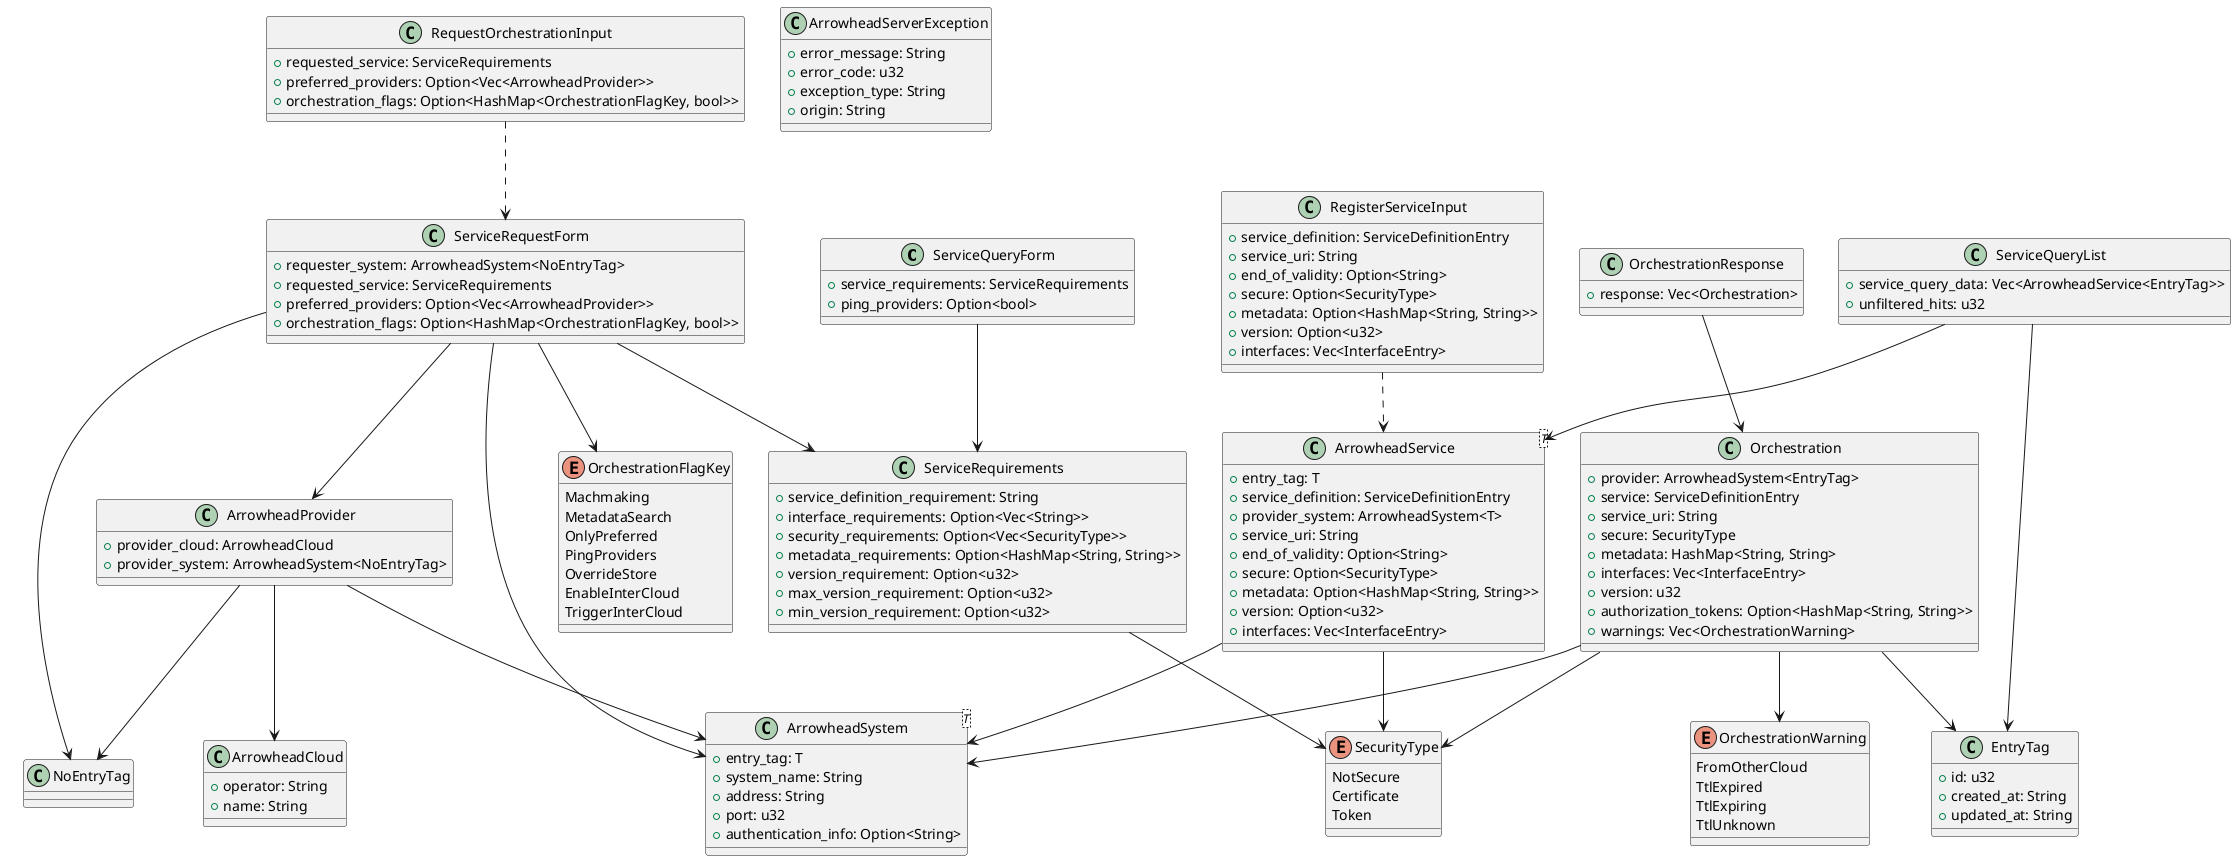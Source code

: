 @startuml ah_system_adapter data types

class ServiceQueryForm {
    +service_requirements: ServiceRequirements
    +ping_providers: Option<bool>
}

class ServiceQueryList {
    +service_query_data: Vec<ArrowheadService<EntryTag>>
    +unfiltered_hits: u32
}

enum SecurityType {
    NotSecure
    Certificate
    Token
}

class ArrowheadService<T> {
    +entry_tag: T
    +service_definition: ServiceDefinitionEntry
    +provider_system: ArrowheadSystem<T>
    +service_uri: String
    +end_of_validity: Option<String>
    +secure: Option<SecurityType>
    +metadata: Option<HashMap<String, String>>
    +version: Option<u32>
    +interfaces: Vec<InterfaceEntry>
}

class EntryTag {
    +id: u32
    +created_at: String
    +updated_at: String
}

class ArrowheadSystem<T> {
    +entry_tag: T
    +system_name: String
    +address: String
    +port: u32
    +authentication_info: Option<String>
}

class NoEntryTag {}

class ServiceRequirements {
    +service_definition_requirement: String
    +interface_requirements: Option<Vec<String>>
    +security_requirements: Option<Vec<SecurityType>>
    +metadata_requirements: Option<HashMap<String, String>>
    +version_requirement: Option<u32>
    +max_version_requirement: Option<u32>
    +min_version_requirement: Option<u32>
}

class ServiceRequestForm {
    +requester_system: ArrowheadSystem<NoEntryTag>
    +requested_service: ServiceRequirements
    +preferred_providers: Option<Vec<ArrowheadProvider>>
    +orchestration_flags: Option<HashMap<OrchestrationFlagKey, bool>>
}

class ArrowheadProvider {
    +provider_cloud: ArrowheadCloud
    +provider_system: ArrowheadSystem<NoEntryTag>
}

class ArrowheadCloud {
    +operator: String
    +name: String
}

enum OrchestrationFlagKey {
    Machmaking
    MetadataSearch
    OnlyPreferred
    PingProviders
    OverrideStore
    EnableInterCloud
    TriggerInterCloud
}

class OrchestrationResponse {
    +response: Vec<Orchestration>
}

class Orchestration {
    +provider: ArrowheadSystem<EntryTag>
    +service: ServiceDefinitionEntry
    +service_uri: String
    +secure: SecurityType
    +metadata: HashMap<String, String>
    +interfaces: Vec<InterfaceEntry>
    +version: u32
    +authorization_tokens: Option<HashMap<String, String>>
    +warnings: Vec<OrchestrationWarning>
}

enum OrchestrationWarning {
    FromOtherCloud
    TtlExpired
    TtlExpiring
    TtlUnknown
}

class ArrowheadServerException {
    +error_message: String
    +error_code: u32
    +exception_type: String
    +origin: String
}

class RegisterServiceInput {
    +service_definition: ServiceDefinitionEntry
    +service_uri: String
    +end_of_validity: Option<String>
    +secure: Option<SecurityType>
    +metadata: Option<HashMap<String, String>>
    +version: Option<u32>
    +interfaces: Vec<InterfaceEntry>
}

class RequestOrchestrationInput {
    +requested_service: ServiceRequirements
    +preferred_providers: Option<Vec<ArrowheadProvider>>
    +orchestration_flags: Option<HashMap<OrchestrationFlagKey, bool>>
}

ServiceQueryForm --> ServiceRequirements
ServiceRequirements --> SecurityType

ServiceQueryList --> ArrowheadService
ArrowheadService --> ArrowheadSystem
ArrowheadService --> SecurityType

ServiceRequestForm --> ArrowheadSystem
ServiceRequestForm --> ServiceRequirements
ServiceRequestForm --> ArrowheadProvider
ServiceRequestForm --> OrchestrationFlagKey
ArrowheadProvider --> ArrowheadCloud
ArrowheadProvider --> ArrowheadSystem

OrchestrationResponse --> Orchestration
Orchestration --> ArrowheadSystem
Orchestration --> SecurityType
Orchestration --> OrchestrationWarning

ServiceQueryList --> EntryTag
Orchestration --> EntryTag
ServiceRequestForm --> NoEntryTag
ArrowheadProvider --> NoEntryTag

RegisterServiceInput ..> ArrowheadService
RequestOrchestrationInput ..> ServiceRequestForm

@enduml
